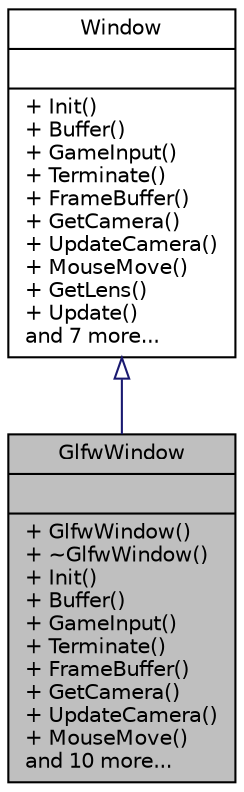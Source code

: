 digraph "GlfwWindow"
{
 // LATEX_PDF_SIZE
  edge [fontname="Helvetica",fontsize="10",labelfontname="Helvetica",labelfontsize="10"];
  node [fontname="Helvetica",fontsize="10",shape=record];
  Node1 [label="{GlfwWindow\n||+ GlfwWindow()\l+ ~GlfwWindow()\l+ Init()\l+ Buffer()\l+ GameInput()\l+ Terminate()\l+ FrameBuffer()\l+ GetCamera()\l+ UpdateCamera()\l+ MouseMove()\land 10 more...\l}",height=0.2,width=0.4,color="black", fillcolor="grey75", style="filled", fontcolor="black",tooltip="The abstracted window class that is used for the window facade. This class holds all the Glfw window ..."];
  Node2 -> Node1 [dir="back",color="midnightblue",fontsize="10",style="solid",arrowtail="onormal",fontname="Helvetica"];
  Node2 [label="{Window\n||+ Init()\l+ Buffer()\l+ GameInput()\l+ Terminate()\l+ FrameBuffer()\l+ GetCamera()\l+ UpdateCamera()\l+ MouseMove()\l+ GetLens()\l+ Update()\land 7 more...\l}",height=0.2,width=0.4,color="black", fillcolor="white", style="filled",URL="$class_window.html",tooltip=" "];
}
